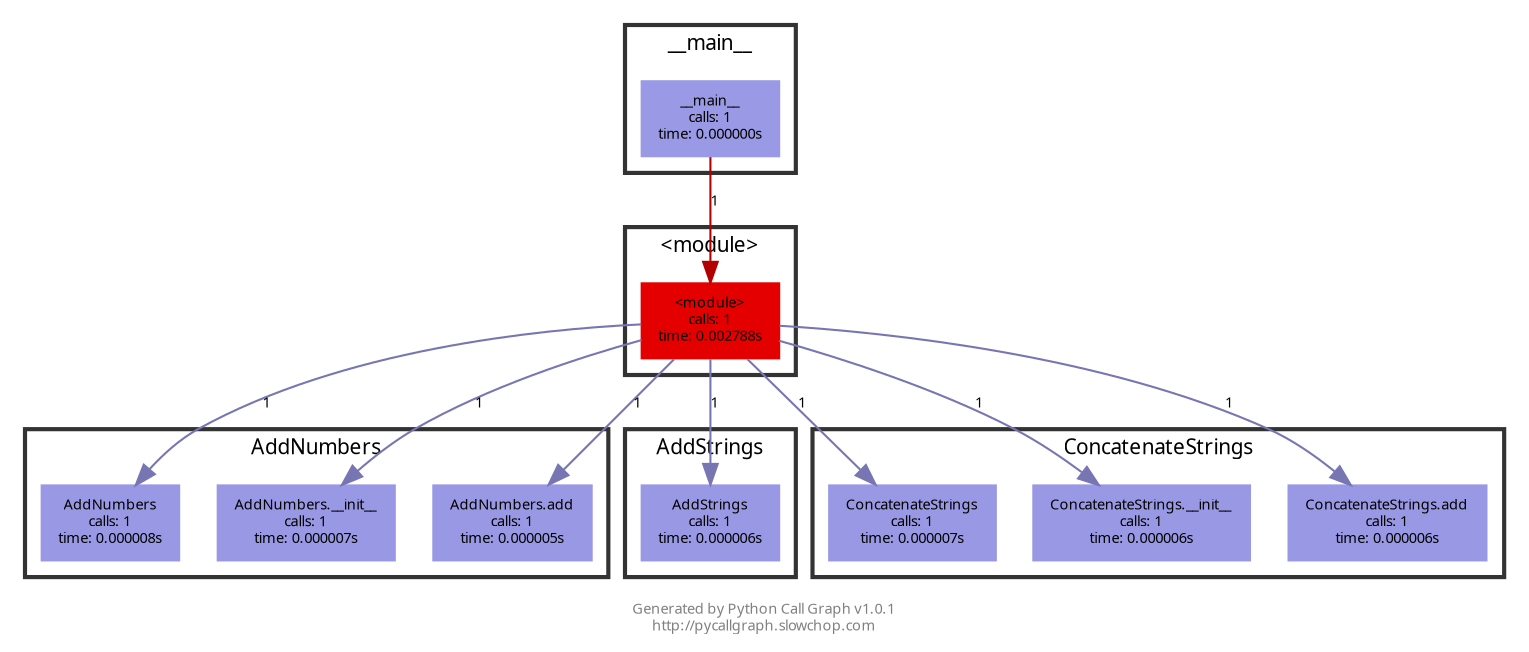 digraph G {

    graph [ overlap = "scalexy", fontname = "Verdana", fontsize = "7", fontcolor = "#0000007f", label = "Generated by Python Call Graph v1.0.1\nhttp://pycallgraph.slowchop.com" ];
    node [ fontname = "Verdana", fontsize = "7", fontcolor = "#000000ff", style = "filled", shape = "rect" ];
    edge [ fontname = "Verdana", fontsize = "7", fontcolor = "#000000ff" ];

    subgraph "cluster___main__" { "__main__"; label = "__main__"; fontsize = "10"; fontcolor = "black"; style = "bold"; color="#000000cc"; }
    subgraph "cluster_<module>" { "<module>"; label = "<module>"; fontsize = "10"; fontcolor = "black"; style = "bold"; color="#000000cc"; }
    subgraph "cluster_AddNumbers" { "AddNumbers" "AddNumbers.__init__" "AddNumbers.add"; label = "AddNumbers"; fontsize = "10"; fontcolor = "black"; style = "bold"; color="#000000cc"; }
    subgraph "cluster_AddStrings" { "AddStrings"; label = "AddStrings"; fontsize = "10"; fontcolor = "black"; style = "bold"; color="#000000cc"; }
    subgraph "cluster_ConcatenateStrings" { "ConcatenateStrings" "ConcatenateStrings.__init__" "ConcatenateStrings.add"; label = "ConcatenateStrings"; fontsize = "10"; fontcolor = "black"; style = "bold"; color="#000000cc"; }

    "__main__" [color = "#9999e5ff", label = "__main__\ncalls: 1\ntime: 0.000000s"];
    "<module>" [color = "#e50000ff", label = "<module>\ncalls: 1\ntime: 0.002788s"];
    "AddNumbers" [color = "#9998e5ff", label = "AddNumbers\ncalls: 1\ntime: 0.000008s"];
    "AddStrings" [color = "#9998e5ff", label = "AddStrings\ncalls: 1\ntime: 0.000006s"];
    "ConcatenateStrings" [color = "#9998e5ff", label = "ConcatenateStrings\ncalls: 1\ntime: 0.000007s"];
    "AddNumbers.__init__" [color = "#9998e5ff", label = "AddNumbers.__init__\ncalls: 1\ntime: 0.000007s"];
    "AddNumbers.add" [color = "#9998e5ff", label = "AddNumbers.add\ncalls: 1\ntime: 0.000005s"];
    "ConcatenateStrings.__init__" [color = "#9998e5ff", label = "ConcatenateStrings.__init__\ncalls: 1\ntime: 0.000006s"];
    "ConcatenateStrings.add" [color = "#9998e5ff", label = "ConcatenateStrings.add\ncalls: 1\ntime: 0.000006s"];

    "__main__" -> "<module>" [color = "#b20000ff", label = "1"];
    "<module>" -> "AddNumbers" [color = "#7776b2ff", label = "1"];
    "<module>" -> "AddStrings" [color = "#7776b2ff", label = "1"];
    "<module>" -> "ConcatenateStrings" [color = "#7776b2ff", label = "1"];
    "<module>" -> "AddNumbers.__init__" [color = "#7776b2ff", label = "1"];
    "<module>" -> "AddNumbers.add" [color = "#7776b2ff", label = "1"];
    "<module>" -> "ConcatenateStrings.__init__" [color = "#7776b2ff", label = "1"];
    "<module>" -> "ConcatenateStrings.add" [color = "#7776b2ff", label = "1"];

}